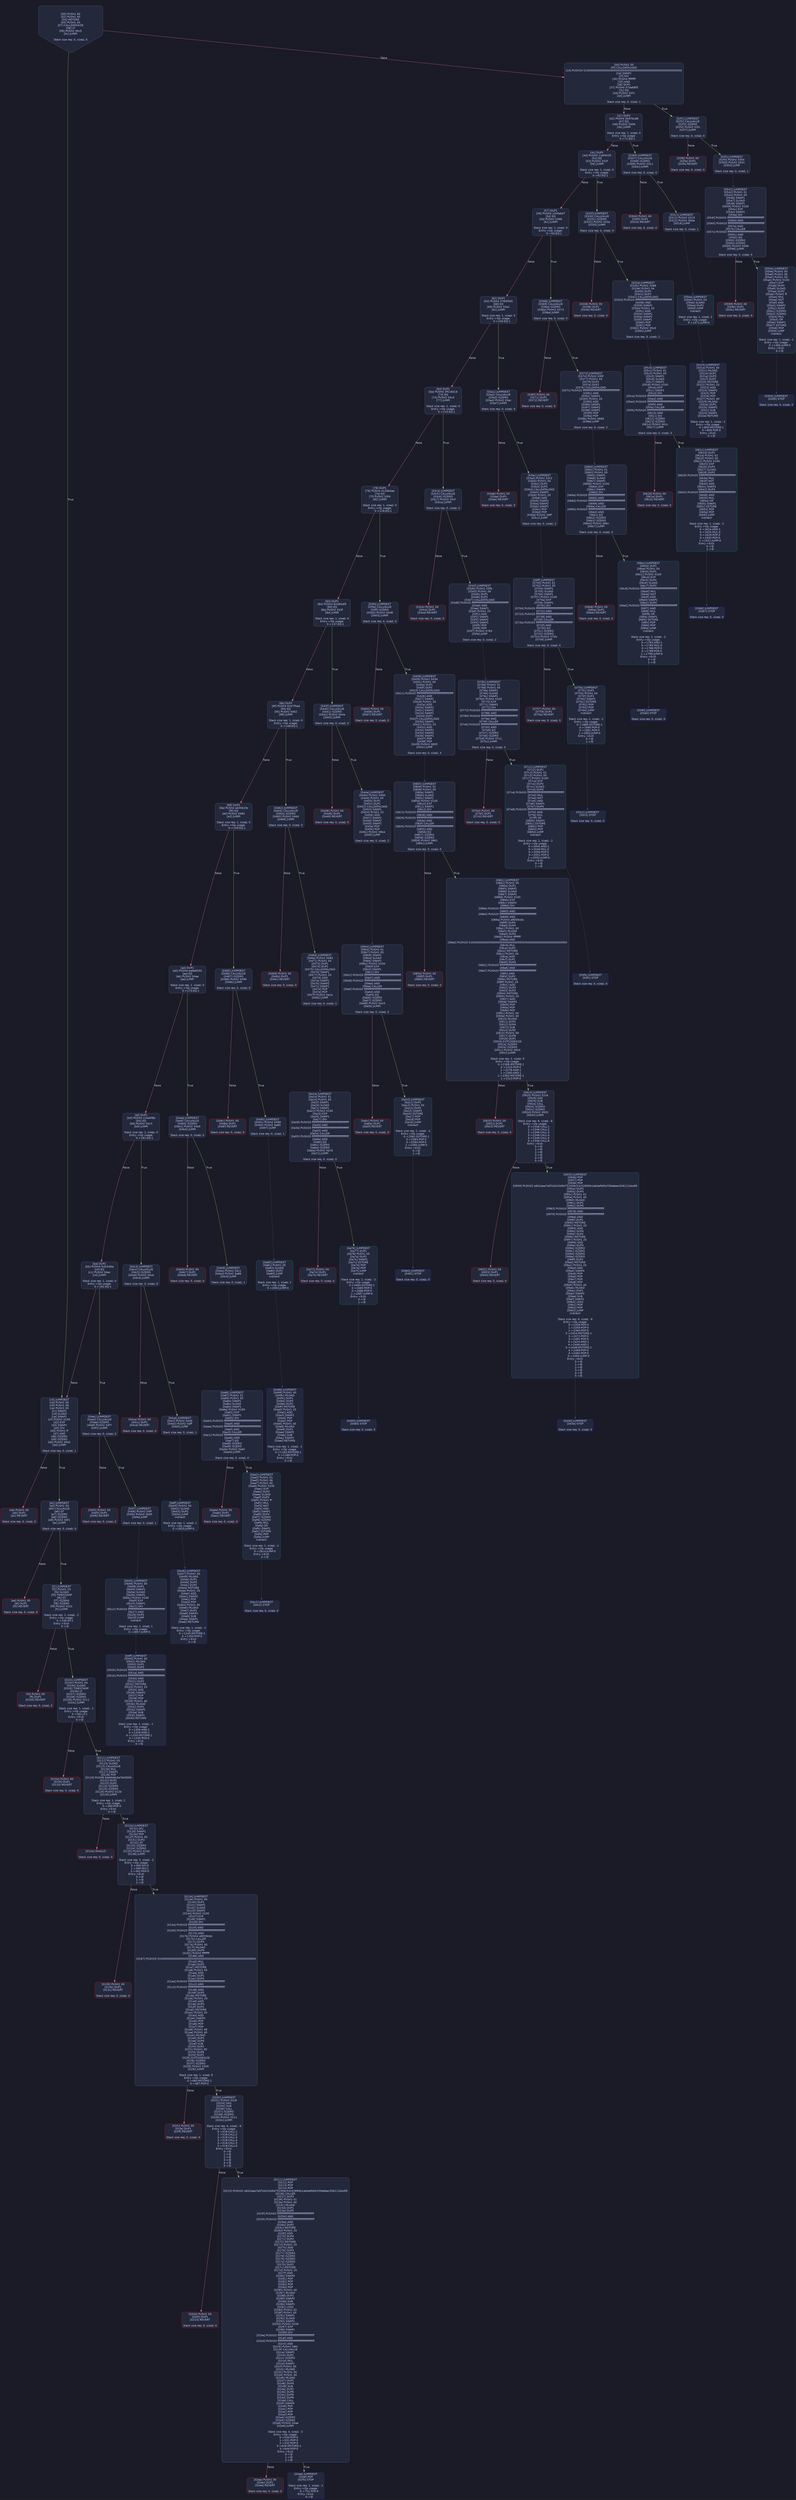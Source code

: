 digraph G {
    node [shape=box, style="filled, rounded", color="#565f89", fontcolor="#c0caf5", fontname="Helvetica", fillcolor="#24283b"];
    edge [color="#414868", fontcolor="#c0caf5", fontname="Helvetica"];
    bgcolor="#1a1b26";
    0 [ label = "[00] PUSH1 60
[02] PUSH1 40
[04] MSTORE
[05] PUSH1 04
[07] CALLDATASIZE
[08] LT
[09] PUSH2 00c5
[0c] JUMPI

Stack size req: 0, sizeΔ: 0
" shape = invhouse]
    1 [ label = "[0d] PUSH1 00
[0f] CALLDATALOAD
[10] PUSH29 0100000000000000000000000000000000000000000000000000000000
[2e] SWAP1
[2f] DIV
[30] PUSH4 ffffffff
[35] AND
[36] DUP1
[37] PUSH4 07da68f5
[3c] EQ
[3d] PUSH2 02f1
[40] JUMPI

Stack size req: 0, sizeΔ: 1
"]
    2 [ label = "[41] DUP1
[42] PUSH4 0b97bc86
[47] EQ
[48] PUSH2 0306
[4b] JUMPI

Stack size req: 1, sizeΔ: 0
Entry->Op usage:
	0->71:EQ:1
"]
    3 [ label = "[4c] DUP1
[4d] PUSH4 13af4035
[52] EQ
[53] PUSH2 032f
[56] JUMPI

Stack size req: 1, sizeΔ: 0
Entry->Op usage:
	0->82:EQ:1
"]
    4 [ label = "[57] DUP1
[58] PUSH4 144fa6d7
[5d] EQ
[5e] PUSH2 0368
[61] JUMPI

Stack size req: 1, sizeΔ: 0
Entry->Op usage:
	0->93:EQ:1
"]
    5 [ label = "[62] DUP1
[63] PUSH4 3784f000
[68] EQ
[69] PUSH2 03a1
[6c] JUMPI

Stack size req: 1, sizeΔ: 0
Entry->Op usage:
	0->104:EQ:1
"]
    6 [ label = "[6d] DUP1
[6e] PUSH4 3f516018
[73] EQ
[74] PUSH2 03c4
[77] JUMPI

Stack size req: 1, sizeΔ: 0
Entry->Op usage:
	0->115:EQ:1
"]
    7 [ label = "[78] DUP1
[79] PUSH4 412664ae
[7e] EQ
[7f] PUSH2 03fd
[82] JUMPI

Stack size req: 1, sizeΔ: 0
Entry->Op usage:
	0->126:EQ:1
"]
    8 [ label = "[83] DUP1
[84] PUSH4 82d95df5
[89] EQ
[8a] PUSH2 043f
[8d] JUMPI

Stack size req: 1, sizeΔ: 0
Entry->Op usage:
	0->137:EQ:1
"]
    9 [ label = "[8e] DUP1
[8f] PUSH4 91b7f5ed
[94] EQ
[95] PUSH2 0462
[98] JUMPI

Stack size req: 1, sizeΔ: 0
Entry->Op usage:
	0->148:EQ:1
"]
    10 [ label = "[99] DUP1
[9a] PUSH4 a035b1fe
[9f] EQ
[a0] PUSH2 0485
[a3] JUMPI

Stack size req: 1, sizeΔ: 0
Entry->Op usage:
	0->159:EQ:1
"]
    11 [ label = "[a4] DUP1
[a5] PUSH4 be9a6555
[aa] EQ
[ab] PUSH2 04ae
[ae] JUMPI

Stack size req: 1, sizeΔ: 0
Entry->Op usage:
	0->170:EQ:1
"]
    12 [ label = "[af] DUP1
[b0] PUSH4 c24a0f8b
[b5] EQ
[b6] PUSH2 04c3
[b9] JUMPI

Stack size req: 1, sizeΔ: 0
Entry->Op usage:
	0->181:EQ:1
"]
    13 [ label = "[ba] DUP1
[bb] PUSH4 fc0c546a
[c0] EQ
[c1] PUSH2 04ec
[c4] JUMPI

Stack size req: 1, sizeΔ: 0
Entry->Op usage:
	0->192:EQ:1
"]
    14 [ label = "[c5] JUMPDEST
[c6] PUSH1 00
[c8] PUSH1 06
[ca] PUSH1 00
[cc] SWAP1
[cd] SLOAD
[ce] SWAP1
[cf] PUSH2 0100
[d2] EXP
[d3] SWAP1
[d4] DIV
[d5] PUSH1 ff
[d7] AND
[d8] ISZERO
[d9] ISZERO
[da] PUSH2 00e2
[dd] JUMPI

Stack size req: 0, sizeΔ: 1
"]
    15 [ label = "[de] PUSH1 00
[e0] DUP1
[e1] REVERT

Stack size req: 0, sizeΔ: 0
" color = "red"]
    16 [ label = "[e2] JUMPDEST
[e3] PUSH1 00
[e5] CALLVALUE
[e6] GT
[e7] ISZERO
[e8] ISZERO
[e9] PUSH2 00f1
[ec] JUMPI

Stack size req: 0, sizeΔ: 0
"]
    17 [ label = "[ed] PUSH1 00
[ef] DUP1
[f0] REVERT

Stack size req: 0, sizeΔ: 0
" color = "red"]
    18 [ label = "[f1] JUMPDEST
[f2] PUSH1 03
[f4] SLOAD
[f5] TIMESTAMP
[f6] GT
[f7] ISZERO
[f8] ISZERO
[f9] PUSH2 0101
[fc] JUMPI

Stack size req: 1, sizeΔ: -1
Entry->Op usage:
	0->246:GT:1
Entry->Exit:
	0->😵
"]
    19 [ label = "[fd] PUSH1 00
[ff] DUP1
[0100] REVERT

Stack size req: 0, sizeΔ: 0
" color = "red"]
    20 [ label = "[0101] JUMPDEST
[0102] PUSH1 04
[0104] SLOAD
[0105] TIMESTAMP
[0106] LT
[0107] ISZERO
[0108] ISZERO
[0109] PUSH2 0111
[010c] JUMPI

Stack size req: 1, sizeΔ: -1
Entry->Op usage:
	0->262:LT:1
Entry->Exit:
	0->😵
"]
    21 [ label = "[010d] PUSH1 00
[010f] DUP1
[0110] REVERT

Stack size req: 0, sizeΔ: 0
" color = "red"]
    22 [ label = "[0111] JUMPDEST
[0112] PUSH1 05
[0114] SLOAD
[0115] CALLVALUE
[0116] MUL
[0117] SWAP1
[0118] POP
[0119] PUSH8 0de0b6b3a7640000
[0122] DUP2
[0123] DUP2
[0124] ISZERO
[0125] ISZERO
[0126] PUSH2 012b
[0129] JUMPI

Stack size req: 1, sizeΔ: 2
Entry->Op usage:
	0->280:POP:0
Entry->Exit:
	0->😵
"]
    23 [ label = "[012a] INVALID

Stack size req: 0, sizeΔ: 0
" color = "red"]
    24 [ label = "[012b] JUMPDEST
[012c] DIV
[012d] SWAP1
[012e] POP
[012f] PUSH1 00
[0131] DUP2
[0132] GT
[0133] ISZERO
[0134] ISZERO
[0135] PUSH2 013d
[0138] JUMPI

Stack size req: 3, sizeΔ: -2
Entry->Op usage:
	0->300:DIV:0
	1->300:DIV:1
	2->302:POP:0
Entry->Exit:
	0->😵
	1->😵
	2->😵
"]
    25 [ label = "[0139] PUSH1 00
[013b] DUP1
[013c] REVERT

Stack size req: 0, sizeΔ: 0
" color = "red"]
    26 [ label = "[013d] JUMPDEST
[013e] PUSH1 00
[0140] DUP1
[0141] SWAP1
[0142] SLOAD
[0143] SWAP1
[0144] PUSH2 0100
[0147] EXP
[0148] SWAP1
[0149] DIV
[014a] PUSH20 ffffffffffffffffffffffffffffffffffffffff
[015f] AND
[0160] PUSH20 ffffffffffffffffffffffffffffffffffffffff
[0175] AND
[0176] PUSH4 a9059cbb
[017b] CALLER
[017c] DUP4
[017d] PUSH1 40
[017f] MLOAD
[0180] DUP4
[0181] PUSH4 ffffffff
[0186] AND
[0187] PUSH29 0100000000000000000000000000000000000000000000000000000000
[01a5] MUL
[01a6] DUP2
[01a7] MSTORE
[01a8] PUSH1 04
[01aa] ADD
[01ab] DUP1
[01ac] DUP4
[01ad] PUSH20 ffffffffffffffffffffffffffffffffffffffff
[01c2] AND
[01c3] PUSH20 ffffffffffffffffffffffffffffffffffffffff
[01d8] AND
[01d9] DUP2
[01da] MSTORE
[01db] PUSH1 20
[01dd] ADD
[01de] DUP3
[01df] DUP2
[01e0] MSTORE
[01e1] PUSH1 20
[01e3] ADD
[01e4] SWAP3
[01e5] POP
[01e6] POP
[01e7] POP
[01e8] PUSH1 00
[01ea] PUSH1 40
[01ec] MLOAD
[01ed] DUP1
[01ee] DUP4
[01ef] SUB
[01f0] DUP2
[01f1] PUSH1 00
[01f3] DUP8
[01f4] DUP1
[01f5] EXTCODESIZE
[01f6] ISZERO
[01f7] ISZERO
[01f8] PUSH2 0200
[01fb] JUMPI

Stack size req: 1, sizeΔ: 9
Entry->Op usage:
	0->480:MSTORE:1
	0->487:POP:0
"]
    27 [ label = "[01fc] PUSH1 00
[01fe] DUP1
[01ff] REVERT

Stack size req: 0, sizeΔ: 0
" color = "red"]
    28 [ label = "[0200] JUMPDEST
[0201] PUSH2 02c6
[0204] GAS
[0205] SUB
[0206] CALL
[0207] ISZERO
[0208] ISZERO
[0209] PUSH2 0211
[020c] JUMPI

Stack size req: 6, sizeΔ: -6
Entry->Op usage:
	0->518:CALL:1
	1->518:CALL:2
	2->518:CALL:3
	3->518:CALL:4
	4->518:CALL:5
	5->518:CALL:6
Entry->Exit:
	0->😵
	1->😵
	2->😵
	3->😵
	4->😵
	5->😵
"]
    29 [ label = "[020d] PUSH1 00
[020f] DUP1
[0210] REVERT

Stack size req: 0, sizeΔ: 0
" color = "red"]
    30 [ label = "[0211] JUMPDEST
[0212] POP
[0213] POP
[0214] POP
[0215] PUSH32 e842aea7a5f1b01049d752008c53c52890b1a6daf660cf39e8eec506112bbdf6
[0236] CALLER
[0237] DUP3
[0238] PUSH1 01
[023a] PUSH1 40
[023c] MLOAD
[023d] DUP1
[023e] DUP5
[023f] PUSH20 ffffffffffffffffffffffffffffffffffffffff
[0254] AND
[0255] PUSH20 ffffffffffffffffffffffffffffffffffffffff
[026a] AND
[026b] DUP2
[026c] MSTORE
[026d] PUSH1 20
[026f] ADD
[0270] DUP4
[0271] DUP2
[0272] MSTORE
[0273] PUSH1 20
[0275] ADD
[0276] DUP3
[0277] ISZERO
[0278] ISZERO
[0279] ISZERO
[027a] ISZERO
[027b] DUP2
[027c] MSTORE
[027d] PUSH1 20
[027f] ADD
[0280] SWAP4
[0281] POP
[0282] POP
[0283] POP
[0284] POP
[0285] PUSH1 40
[0287] MLOAD
[0288] DUP1
[0289] SWAP2
[028a] SUB
[028b] SWAP1
[028c] LOG1
[028d] PUSH1 02
[028f] PUSH1 00
[0291] SWAP1
[0292] SLOAD
[0293] SWAP1
[0294] PUSH2 0100
[0297] EXP
[0298] SWAP1
[0299] DIV
[029a] PUSH20 ffffffffffffffffffffffffffffffffffffffff
[02af] AND
[02b0] PUSH20 ffffffffffffffffffffffffffffffffffffffff
[02c5] AND
[02c6] PUSH2 08fc
[02c9] CALLVALUE
[02ca] SWAP1
[02cb] DUP2
[02cc] ISZERO
[02cd] MUL
[02ce] SWAP1
[02cf] PUSH1 40
[02d1] MLOAD
[02d2] PUSH1 00
[02d4] PUSH1 40
[02d6] MLOAD
[02d7] DUP1
[02d8] DUP4
[02d9] SUB
[02da] DUP2
[02db] DUP6
[02dc] DUP9
[02dd] DUP9
[02de] CALL
[02df] SWAP4
[02e0] POP
[02e1] POP
[02e2] POP
[02e3] POP
[02e4] ISZERO
[02e5] ISZERO
[02e6] PUSH2 02ee
[02e9] JUMPI

Stack size req: 4, sizeΔ: -3
Entry->Op usage:
	0->530:POP:0
	1->531:POP:0
	2->532:POP:0
	3->626:MSTORE:1
	3->644:POP:0
Entry->Exit:
	0->😵
	1->😵
	2->😵
"]
    31 [ label = "[02ea] PUSH1 00
[02ec] DUP1
[02ed] REVERT

Stack size req: 0, sizeΔ: 0
" color = "red"]
    32 [ label = "[02ee] JUMPDEST
[02ef] POP
[02f0] STOP

Stack size req: 1, sizeΔ: -1
Entry->Op usage:
	0->751:POP:0
Entry->Exit:
	0->😵
" color = "darkblue"]
    33 [ label = "[02f1] JUMPDEST
[02f2] CALLVALUE
[02f3] ISZERO
[02f4] PUSH2 02fc
[02f7] JUMPI

Stack size req: 0, sizeΔ: 0
"]
    34 [ label = "[02f8] PUSH1 00
[02fa] DUP1
[02fb] REVERT

Stack size req: 0, sizeΔ: 0
" color = "red"]
    35 [ label = "[02fc] JUMPDEST
[02fd] PUSH2 0304
[0300] PUSH2 0541
[0303] JUMP

Stack size req: 0, sizeΔ: 1
"]
    36 [ label = "[0304] JUMPDEST
[0305] STOP

Stack size req: 0, sizeΔ: 0
" color = "darkblue"]
    37 [ label = "[0306] JUMPDEST
[0307] CALLVALUE
[0308] ISZERO
[0309] PUSH2 0311
[030c] JUMPI

Stack size req: 0, sizeΔ: 0
"]
    38 [ label = "[030d] PUSH1 00
[030f] DUP1
[0310] REVERT

Stack size req: 0, sizeΔ: 0
" color = "red"]
    39 [ label = "[0311] JUMPDEST
[0312] PUSH2 0319
[0315] PUSH2 05ba
[0318] JUMP

Stack size req: 0, sizeΔ: 1
"]
    40 [ label = "[0319] JUMPDEST
[031a] PUSH1 40
[031c] MLOAD
[031d] DUP1
[031e] DUP3
[031f] DUP2
[0320] MSTORE
[0321] PUSH1 20
[0323] ADD
[0324] SWAP2
[0325] POP
[0326] POP
[0327] PUSH1 40
[0329] MLOAD
[032a] DUP1
[032b] SWAP2
[032c] SUB
[032d] SWAP1
[032e] RETURN

Stack size req: 1, sizeΔ: -1
Entry->Op usage:
	0->800:MSTORE:1
	0->805:POP:0
Entry->Exit:
	0->😵
" color = "darkblue"]
    41 [ label = "[032f] JUMPDEST
[0330] CALLVALUE
[0331] ISZERO
[0332] PUSH2 033a
[0335] JUMPI

Stack size req: 0, sizeΔ: 0
"]
    42 [ label = "[0336] PUSH1 00
[0338] DUP1
[0339] REVERT

Stack size req: 0, sizeΔ: 0
" color = "red"]
    43 [ label = "[033a] JUMPDEST
[033b] PUSH2 0366
[033e] PUSH1 04
[0340] DUP1
[0341] DUP1
[0342] CALLDATALOAD
[0343] PUSH20 ffffffffffffffffffffffffffffffffffffffff
[0358] AND
[0359] SWAP1
[035a] PUSH1 20
[035c] ADD
[035d] SWAP1
[035e] SWAP2
[035f] SWAP1
[0360] POP
[0361] POP
[0362] PUSH2 05c0
[0365] JUMP

Stack size req: 0, sizeΔ: 2
"]
    44 [ label = "[0366] JUMPDEST
[0367] STOP

Stack size req: 0, sizeΔ: 0
" color = "darkblue"]
    45 [ label = "[0368] JUMPDEST
[0369] CALLVALUE
[036a] ISZERO
[036b] PUSH2 0373
[036e] JUMPI

Stack size req: 0, sizeΔ: 0
"]
    46 [ label = "[036f] PUSH1 00
[0371] DUP1
[0372] REVERT

Stack size req: 0, sizeΔ: 0
" color = "red"]
    47 [ label = "[0373] JUMPDEST
[0374] PUSH2 039f
[0377] PUSH1 04
[0379] DUP1
[037a] DUP1
[037b] CALLDATALOAD
[037c] PUSH20 ffffffffffffffffffffffffffffffffffffffff
[0391] AND
[0392] SWAP1
[0393] PUSH1 20
[0395] ADD
[0396] SWAP1
[0397] SWAP2
[0398] SWAP1
[0399] POP
[039a] POP
[039b] PUSH2 0660
[039e] JUMP

Stack size req: 0, sizeΔ: 2
"]
    48 [ label = "[039f] JUMPDEST
[03a0] STOP

Stack size req: 0, sizeΔ: 0
" color = "darkblue"]
    49 [ label = "[03a1] JUMPDEST
[03a2] CALLVALUE
[03a3] ISZERO
[03a4] PUSH2 03ac
[03a7] JUMPI

Stack size req: 0, sizeΔ: 0
"]
    50 [ label = "[03a8] PUSH1 00
[03aa] DUP1
[03ab] REVERT

Stack size req: 0, sizeΔ: 0
" color = "red"]
    51 [ label = "[03ac] JUMPDEST
[03ad] PUSH2 03c2
[03b0] PUSH1 04
[03b2] DUP1
[03b3] DUP1
[03b4] CALLDATALOAD
[03b5] SWAP1
[03b6] PUSH1 20
[03b8] ADD
[03b9] SWAP1
[03ba] SWAP2
[03bb] SWAP1
[03bc] POP
[03bd] POP
[03be] PUSH2 06ff
[03c1] JUMP

Stack size req: 0, sizeΔ: 2
"]
    52 [ label = "[03c2] JUMPDEST
[03c3] STOP

Stack size req: 0, sizeΔ: 0
" color = "darkblue"]
    53 [ label = "[03c4] JUMPDEST
[03c5] CALLVALUE
[03c6] ISZERO
[03c7] PUSH2 03cf
[03ca] JUMPI

Stack size req: 0, sizeΔ: 0
"]
    54 [ label = "[03cb] PUSH1 00
[03cd] DUP1
[03ce] REVERT

Stack size req: 0, sizeΔ: 0
" color = "red"]
    55 [ label = "[03cf] JUMPDEST
[03d0] PUSH2 03fb
[03d3] PUSH1 04
[03d5] DUP1
[03d6] DUP1
[03d7] CALLDATALOAD
[03d8] PUSH20 ffffffffffffffffffffffffffffffffffffffff
[03ed] AND
[03ee] SWAP1
[03ef] PUSH1 20
[03f1] ADD
[03f2] SWAP1
[03f3] SWAP2
[03f4] SWAP1
[03f5] POP
[03f6] POP
[03f7] PUSH2 0765
[03fa] JUMP

Stack size req: 0, sizeΔ: 2
"]
    56 [ label = "[03fb] JUMPDEST
[03fc] STOP

Stack size req: 0, sizeΔ: 0
" color = "darkblue"]
    57 [ label = "[03fd] JUMPDEST
[03fe] CALLVALUE
[03ff] ISZERO
[0400] PUSH2 0408
[0403] JUMPI

Stack size req: 0, sizeΔ: 0
"]
    58 [ label = "[0404] PUSH1 00
[0406] DUP1
[0407] REVERT

Stack size req: 0, sizeΔ: 0
" color = "red"]
    59 [ label = "[0408] JUMPDEST
[0409] PUSH2 043d
[040c] PUSH1 04
[040e] DUP1
[040f] DUP1
[0410] CALLDATALOAD
[0411] PUSH20 ffffffffffffffffffffffffffffffffffffffff
[0426] AND
[0427] SWAP1
[0428] PUSH1 20
[042a] ADD
[042b] SWAP1
[042c] SWAP2
[042d] SWAP1
[042e] DUP1
[042f] CALLDATALOAD
[0430] SWAP1
[0431] PUSH1 20
[0433] ADD
[0434] SWAP1
[0435] SWAP2
[0436] SWAP1
[0437] POP
[0438] POP
[0439] PUSH2 0805
[043c] JUMP

Stack size req: 0, sizeΔ: 3
"]
    60 [ label = "[043d] JUMPDEST
[043e] STOP

Stack size req: 0, sizeΔ: 0
" color = "darkblue"]
    61 [ label = "[043f] JUMPDEST
[0440] CALLVALUE
[0441] ISZERO
[0442] PUSH2 044a
[0445] JUMPI

Stack size req: 0, sizeΔ: 0
"]
    62 [ label = "[0446] PUSH1 00
[0448] DUP1
[0449] REVERT

Stack size req: 0, sizeΔ: 0
" color = "red"]
    63 [ label = "[044a] JUMPDEST
[044b] PUSH2 0460
[044e] PUSH1 04
[0450] DUP1
[0451] DUP1
[0452] CALLDATALOAD
[0453] SWAP1
[0454] PUSH1 20
[0456] ADD
[0457] SWAP1
[0458] SWAP2
[0459] SWAP1
[045a] POP
[045b] POP
[045c] PUSH2 09b4
[045f] JUMP

Stack size req: 0, sizeΔ: 2
"]
    64 [ label = "[0460] JUMPDEST
[0461] STOP

Stack size req: 0, sizeΔ: 0
" color = "darkblue"]
    65 [ label = "[0462] JUMPDEST
[0463] CALLVALUE
[0464] ISZERO
[0465] PUSH2 046d
[0468] JUMPI

Stack size req: 0, sizeΔ: 0
"]
    66 [ label = "[0469] PUSH1 00
[046b] DUP1
[046c] REVERT

Stack size req: 0, sizeΔ: 0
" color = "red"]
    67 [ label = "[046d] JUMPDEST
[046e] PUSH2 0483
[0471] PUSH1 04
[0473] DUP1
[0474] DUP1
[0475] CALLDATALOAD
[0476] SWAP1
[0477] PUSH1 20
[0479] ADD
[047a] SWAP1
[047b] SWAP2
[047c] SWAP1
[047d] POP
[047e] POP
[047f] PUSH2 0a1a
[0482] JUMP

Stack size req: 0, sizeΔ: 2
"]
    68 [ label = "[0483] JUMPDEST
[0484] STOP

Stack size req: 0, sizeΔ: 0
" color = "darkblue"]
    69 [ label = "[0485] JUMPDEST
[0486] CALLVALUE
[0487] ISZERO
[0488] PUSH2 0490
[048b] JUMPI

Stack size req: 0, sizeΔ: 0
"]
    70 [ label = "[048c] PUSH1 00
[048e] DUP1
[048f] REVERT

Stack size req: 0, sizeΔ: 0
" color = "red"]
    71 [ label = "[0490] JUMPDEST
[0491] PUSH2 0498
[0494] PUSH2 0a80
[0497] JUMP

Stack size req: 0, sizeΔ: 1
"]
    72 [ label = "[0498] JUMPDEST
[0499] PUSH1 40
[049b] MLOAD
[049c] DUP1
[049d] DUP3
[049e] DUP2
[049f] MSTORE
[04a0] PUSH1 20
[04a2] ADD
[04a3] SWAP2
[04a4] POP
[04a5] POP
[04a6] PUSH1 40
[04a8] MLOAD
[04a9] DUP1
[04aa] SWAP2
[04ab] SUB
[04ac] SWAP1
[04ad] RETURN

Stack size req: 1, sizeΔ: -1
Entry->Op usage:
	0->1183:MSTORE:1
	0->1188:POP:0
Entry->Exit:
	0->😵
" color = "darkblue"]
    73 [ label = "[04ae] JUMPDEST
[04af] CALLVALUE
[04b0] ISZERO
[04b1] PUSH2 04b9
[04b4] JUMPI

Stack size req: 0, sizeΔ: 0
"]
    74 [ label = "[04b5] PUSH1 00
[04b7] DUP1
[04b8] REVERT

Stack size req: 0, sizeΔ: 0
" color = "red"]
    75 [ label = "[04b9] JUMPDEST
[04ba] PUSH2 04c1
[04bd] PUSH2 0a86
[04c0] JUMP

Stack size req: 0, sizeΔ: 1
"]
    76 [ label = "[04c1] JUMPDEST
[04c2] STOP

Stack size req: 0, sizeΔ: 0
" color = "darkblue"]
    77 [ label = "[04c3] JUMPDEST
[04c4] CALLVALUE
[04c5] ISZERO
[04c6] PUSH2 04ce
[04c9] JUMPI

Stack size req: 0, sizeΔ: 0
"]
    78 [ label = "[04ca] PUSH1 00
[04cc] DUP1
[04cd] REVERT

Stack size req: 0, sizeΔ: 0
" color = "red"]
    79 [ label = "[04ce] JUMPDEST
[04cf] PUSH2 04d6
[04d2] PUSH2 0aff
[04d5] JUMP

Stack size req: 0, sizeΔ: 1
"]
    80 [ label = "[04d6] JUMPDEST
[04d7] PUSH1 40
[04d9] MLOAD
[04da] DUP1
[04db] DUP3
[04dc] DUP2
[04dd] MSTORE
[04de] PUSH1 20
[04e0] ADD
[04e1] SWAP2
[04e2] POP
[04e3] POP
[04e4] PUSH1 40
[04e6] MLOAD
[04e7] DUP1
[04e8] SWAP2
[04e9] SUB
[04ea] SWAP1
[04eb] RETURN

Stack size req: 1, sizeΔ: -1
Entry->Op usage:
	0->1245:MSTORE:1
	0->1250:POP:0
Entry->Exit:
	0->😵
" color = "darkblue"]
    81 [ label = "[04ec] JUMPDEST
[04ed] CALLVALUE
[04ee] ISZERO
[04ef] PUSH2 04f7
[04f2] JUMPI

Stack size req: 0, sizeΔ: 0
"]
    82 [ label = "[04f3] PUSH1 00
[04f5] DUP1
[04f6] REVERT

Stack size req: 0, sizeΔ: 0
" color = "red"]
    83 [ label = "[04f7] JUMPDEST
[04f8] PUSH2 04ff
[04fb] PUSH2 0b05
[04fe] JUMP

Stack size req: 0, sizeΔ: 1
"]
    84 [ label = "[04ff] JUMPDEST
[0500] PUSH1 40
[0502] MLOAD
[0503] DUP1
[0504] DUP3
[0505] PUSH20 ffffffffffffffffffffffffffffffffffffffff
[051a] AND
[051b] PUSH20 ffffffffffffffffffffffffffffffffffffffff
[0530] AND
[0531] DUP2
[0532] MSTORE
[0533] PUSH1 20
[0535] ADD
[0536] SWAP2
[0537] POP
[0538] POP
[0539] PUSH1 40
[053b] MLOAD
[053c] DUP1
[053d] SWAP2
[053e] SUB
[053f] SWAP1
[0540] RETURN

Stack size req: 1, sizeΔ: -1
Entry->Op usage:
	0->1306:AND:1
	0->1328:AND:1
	0->1330:MSTORE:1
	0->1335:POP:0
Entry->Exit:
	0->😵
" color = "darkblue"]
    85 [ label = "[0541] JUMPDEST
[0542] PUSH1 01
[0544] PUSH1 00
[0546] SWAP1
[0547] SLOAD
[0548] SWAP1
[0549] PUSH2 0100
[054c] EXP
[054d] SWAP1
[054e] DIV
[054f] PUSH20 ffffffffffffffffffffffffffffffffffffffff
[0564] AND
[0565] PUSH20 ffffffffffffffffffffffffffffffffffffffff
[057a] AND
[057b] CALLER
[057c] PUSH20 ffffffffffffffffffffffffffffffffffffffff
[0591] AND
[0592] EQ
[0593] ISZERO
[0594] ISZERO
[0595] PUSH2 059d
[0598] JUMPI

Stack size req: 0, sizeΔ: 0
"]
    86 [ label = "[0599] PUSH1 00
[059b] DUP1
[059c] REVERT

Stack size req: 0, sizeΔ: 0
" color = "red"]
    87 [ label = "[059d] JUMPDEST
[059e] PUSH1 00
[05a0] PUSH1 06
[05a2] PUSH1 00
[05a4] PUSH2 0100
[05a7] EXP
[05a8] DUP2
[05a9] SLOAD
[05aa] DUP2
[05ab] PUSH1 ff
[05ad] MUL
[05ae] NOT
[05af] AND
[05b0] SWAP1
[05b1] DUP4
[05b2] ISZERO
[05b3] ISZERO
[05b4] MUL
[05b5] OR
[05b6] SWAP1
[05b7] SSTORE
[05b8] POP
[05b9] JUMP
Indirect!

Stack size req: 1, sizeΔ: -1
Entry->Op usage:
	0->1465:JUMP:0
Entry->Exit:
	0->😵
" color = "teal"]
    88 [ label = "[05ba] JUMPDEST
[05bb] PUSH1 03
[05bd] SLOAD
[05be] DUP2
[05bf] JUMP
Indirect!

Stack size req: 1, sizeΔ: 1
Entry->Op usage:
	0->1471:JUMP:0
" color = "teal"]
    89 [ label = "[05c0] JUMPDEST
[05c1] PUSH1 01
[05c3] PUSH1 00
[05c5] SWAP1
[05c6] SLOAD
[05c7] SWAP1
[05c8] PUSH2 0100
[05cb] EXP
[05cc] SWAP1
[05cd] DIV
[05ce] PUSH20 ffffffffffffffffffffffffffffffffffffffff
[05e3] AND
[05e4] PUSH20 ffffffffffffffffffffffffffffffffffffffff
[05f9] AND
[05fa] CALLER
[05fb] PUSH20 ffffffffffffffffffffffffffffffffffffffff
[0610] AND
[0611] EQ
[0612] ISZERO
[0613] ISZERO
[0614] PUSH2 061c
[0617] JUMPI

Stack size req: 0, sizeΔ: 0
"]
    90 [ label = "[0618] PUSH1 00
[061a] DUP1
[061b] REVERT

Stack size req: 0, sizeΔ: 0
" color = "red"]
    91 [ label = "[061c] JUMPDEST
[061d] DUP1
[061e] PUSH1 02
[0620] PUSH1 00
[0622] PUSH2 0100
[0625] EXP
[0626] DUP2
[0627] SLOAD
[0628] DUP2
[0629] PUSH20 ffffffffffffffffffffffffffffffffffffffff
[063e] MUL
[063f] NOT
[0640] AND
[0641] SWAP1
[0642] DUP4
[0643] PUSH20 ffffffffffffffffffffffffffffffffffffffff
[0658] AND
[0659] MUL
[065a] OR
[065b] SWAP1
[065c] SSTORE
[065d] POP
[065e] POP
[065f] JUMP
Indirect!

Stack size req: 2, sizeΔ: -2
Entry->Op usage:
	0->1624:AND:1
	0->1625:MUL:0
	0->1629:POP:0
	0->1630:POP:0
	1->1631:JUMP:0
Entry->Exit:
	0->😵
	1->😵
" color = "teal"]
    92 [ label = "[0660] JUMPDEST
[0661] PUSH1 01
[0663] PUSH1 00
[0665] SWAP1
[0666] SLOAD
[0667] SWAP1
[0668] PUSH2 0100
[066b] EXP
[066c] SWAP1
[066d] DIV
[066e] PUSH20 ffffffffffffffffffffffffffffffffffffffff
[0683] AND
[0684] PUSH20 ffffffffffffffffffffffffffffffffffffffff
[0699] AND
[069a] CALLER
[069b] PUSH20 ffffffffffffffffffffffffffffffffffffffff
[06b0] AND
[06b1] EQ
[06b2] ISZERO
[06b3] ISZERO
[06b4] PUSH2 06bc
[06b7] JUMPI

Stack size req: 0, sizeΔ: 0
"]
    93 [ label = "[06b8] PUSH1 00
[06ba] DUP1
[06bb] REVERT

Stack size req: 0, sizeΔ: 0
" color = "red"]
    94 [ label = "[06bc] JUMPDEST
[06bd] DUP1
[06be] PUSH1 00
[06c0] DUP1
[06c1] PUSH2 0100
[06c4] EXP
[06c5] DUP2
[06c6] SLOAD
[06c7] DUP2
[06c8] PUSH20 ffffffffffffffffffffffffffffffffffffffff
[06dd] MUL
[06de] NOT
[06df] AND
[06e0] SWAP1
[06e1] DUP4
[06e2] PUSH20 ffffffffffffffffffffffffffffffffffffffff
[06f7] AND
[06f8] MUL
[06f9] OR
[06fa] SWAP1
[06fb] SSTORE
[06fc] POP
[06fd] POP
[06fe] JUMP
Indirect!

Stack size req: 2, sizeΔ: -2
Entry->Op usage:
	0->1783:AND:1
	0->1784:MUL:0
	0->1788:POP:0
	0->1789:POP:0
	1->1790:JUMP:0
Entry->Exit:
	0->😵
	1->😵
" color = "teal"]
    95 [ label = "[06ff] JUMPDEST
[0700] PUSH1 01
[0702] PUSH1 00
[0704] SWAP1
[0705] SLOAD
[0706] SWAP1
[0707] PUSH2 0100
[070a] EXP
[070b] SWAP1
[070c] DIV
[070d] PUSH20 ffffffffffffffffffffffffffffffffffffffff
[0722] AND
[0723] PUSH20 ffffffffffffffffffffffffffffffffffffffff
[0738] AND
[0739] CALLER
[073a] PUSH20 ffffffffffffffffffffffffffffffffffffffff
[074f] AND
[0750] EQ
[0751] ISZERO
[0752] ISZERO
[0753] PUSH2 075b
[0756] JUMPI

Stack size req: 0, sizeΔ: 0
"]
    96 [ label = "[0757] PUSH1 00
[0759] DUP1
[075a] REVERT

Stack size req: 0, sizeΔ: 0
" color = "red"]
    97 [ label = "[075b] JUMPDEST
[075c] DUP1
[075d] PUSH1 04
[075f] DUP2
[0760] SWAP1
[0761] SSTORE
[0762] POP
[0763] POP
[0764] JUMP
Indirect!

Stack size req: 2, sizeΔ: -2
Entry->Op usage:
	0->1889:SSTORE:1
	0->1890:POP:0
	0->1891:POP:0
	1->1892:JUMP:0
Entry->Exit:
	0->😵
	1->😵
" color = "teal"]
    98 [ label = "[0765] JUMPDEST
[0766] PUSH1 01
[0768] PUSH1 00
[076a] SWAP1
[076b] SLOAD
[076c] SWAP1
[076d] PUSH2 0100
[0770] EXP
[0771] SWAP1
[0772] DIV
[0773] PUSH20 ffffffffffffffffffffffffffffffffffffffff
[0788] AND
[0789] PUSH20 ffffffffffffffffffffffffffffffffffffffff
[079e] AND
[079f] CALLER
[07a0] PUSH20 ffffffffffffffffffffffffffffffffffffffff
[07b5] AND
[07b6] EQ
[07b7] ISZERO
[07b8] ISZERO
[07b9] PUSH2 07c1
[07bc] JUMPI

Stack size req: 0, sizeΔ: 0
"]
    99 [ label = "[07bd] PUSH1 00
[07bf] DUP1
[07c0] REVERT

Stack size req: 0, sizeΔ: 0
" color = "red"]
    100 [ label = "[07c1] JUMPDEST
[07c2] DUP1
[07c3] PUSH1 01
[07c5] PUSH1 00
[07c7] PUSH2 0100
[07ca] EXP
[07cb] DUP2
[07cc] SLOAD
[07cd] DUP2
[07ce] PUSH20 ffffffffffffffffffffffffffffffffffffffff
[07e3] MUL
[07e4] NOT
[07e5] AND
[07e6] SWAP1
[07e7] DUP4
[07e8] PUSH20 ffffffffffffffffffffffffffffffffffffffff
[07fd] AND
[07fe] MUL
[07ff] OR
[0800] SWAP1
[0801] SSTORE
[0802] POP
[0803] POP
[0804] JUMP
Indirect!

Stack size req: 2, sizeΔ: -2
Entry->Op usage:
	0->2045:AND:1
	0->2046:MUL:0
	0->2050:POP:0
	0->2051:POP:0
	1->2052:JUMP:0
Entry->Exit:
	0->😵
	1->😵
" color = "teal"]
    101 [ label = "[0805] JUMPDEST
[0806] PUSH1 01
[0808] PUSH1 00
[080a] SWAP1
[080b] SLOAD
[080c] SWAP1
[080d] PUSH2 0100
[0810] EXP
[0811] SWAP1
[0812] DIV
[0813] PUSH20 ffffffffffffffffffffffffffffffffffffffff
[0828] AND
[0829] PUSH20 ffffffffffffffffffffffffffffffffffffffff
[083e] AND
[083f] CALLER
[0840] PUSH20 ffffffffffffffffffffffffffffffffffffffff
[0855] AND
[0856] EQ
[0857] ISZERO
[0858] ISZERO
[0859] PUSH2 0861
[085c] JUMPI

Stack size req: 0, sizeΔ: 0
"]
    102 [ label = "[085d] PUSH1 00
[085f] DUP1
[0860] REVERT

Stack size req: 0, sizeΔ: 0
" color = "red"]
    103 [ label = "[0861] JUMPDEST
[0862] PUSH1 00
[0864] DUP1
[0865] SWAP1
[0866] SLOAD
[0867] SWAP1
[0868] PUSH2 0100
[086b] EXP
[086c] SWAP1
[086d] DIV
[086e] PUSH20 ffffffffffffffffffffffffffffffffffffffff
[0883] AND
[0884] PUSH20 ffffffffffffffffffffffffffffffffffffffff
[0899] AND
[089a] PUSH4 a9059cbb
[089f] DUP4
[08a0] DUP4
[08a1] PUSH1 40
[08a3] MLOAD
[08a4] DUP4
[08a5] PUSH4 ffffffff
[08aa] AND
[08ab] PUSH29 0100000000000000000000000000000000000000000000000000000000
[08c9] MUL
[08ca] DUP2
[08cb] MSTORE
[08cc] PUSH1 04
[08ce] ADD
[08cf] DUP1
[08d0] DUP4
[08d1] PUSH20 ffffffffffffffffffffffffffffffffffffffff
[08e6] AND
[08e7] PUSH20 ffffffffffffffffffffffffffffffffffffffff
[08fc] AND
[08fd] DUP2
[08fe] MSTORE
[08ff] PUSH1 20
[0901] ADD
[0902] DUP3
[0903] DUP2
[0904] MSTORE
[0905] PUSH1 20
[0907] ADD
[0908] SWAP3
[0909] POP
[090a] POP
[090b] POP
[090c] PUSH1 00
[090e] PUSH1 40
[0910] MLOAD
[0911] DUP1
[0912] DUP4
[0913] SUB
[0914] DUP2
[0915] PUSH1 00
[0917] DUP8
[0918] DUP1
[0919] EXTCODESIZE
[091a] ISZERO
[091b] ISZERO
[091c] PUSH2 0924
[091f] JUMPI

Stack size req: 2, sizeΔ: 9
Entry->Op usage:
	0->2308:MSTORE:1
	0->2315:POP:0
	1->2278:AND:1
	1->2300:AND:1
	1->2302:MSTORE:1
	1->2313:POP:0
"]
    104 [ label = "[0920] PUSH1 00
[0922] DUP1
[0923] REVERT

Stack size req: 0, sizeΔ: 0
" color = "red"]
    105 [ label = "[0924] JUMPDEST
[0925] PUSH2 02c6
[0928] GAS
[0929] SUB
[092a] CALL
[092b] ISZERO
[092c] ISZERO
[092d] PUSH2 0935
[0930] JUMPI

Stack size req: 6, sizeΔ: -6
Entry->Op usage:
	0->2346:CALL:1
	1->2346:CALL:2
	2->2346:CALL:3
	3->2346:CALL:4
	4->2346:CALL:5
	5->2346:CALL:6
Entry->Exit:
	0->😵
	1->😵
	2->😵
	3->😵
	4->😵
	5->😵
"]
    106 [ label = "[0931] PUSH1 00
[0933] DUP1
[0934] REVERT

Stack size req: 0, sizeΔ: 0
" color = "red"]
    107 [ label = "[0935] JUMPDEST
[0936] POP
[0937] POP
[0938] POP
[0939] PUSH32 e842aea7a5f1b01049d752008c53c52890b1a6daf660cf39e8eec506112bbdf6
[095a] DUP3
[095b] DUP3
[095c] PUSH1 01
[095e] PUSH1 40
[0960] MLOAD
[0961] DUP1
[0962] DUP5
[0963] PUSH20 ffffffffffffffffffffffffffffffffffffffff
[0978] AND
[0979] PUSH20 ffffffffffffffffffffffffffffffffffffffff
[098e] AND
[098f] DUP2
[0990] MSTORE
[0991] PUSH1 20
[0993] ADD
[0994] DUP4
[0995] DUP2
[0996] MSTORE
[0997] PUSH1 20
[0999] ADD
[099a] DUP3
[099b] ISZERO
[099c] ISZERO
[099d] ISZERO
[099e] ISZERO
[099f] DUP2
[09a0] MSTORE
[09a1] PUSH1 20
[09a3] ADD
[09a4] SWAP4
[09a5] POP
[09a6] POP
[09a7] POP
[09a8] POP
[09a9] PUSH1 40
[09ab] MLOAD
[09ac] DUP1
[09ad] SWAP2
[09ae] SUB
[09af] SWAP1
[09b0] LOG1
[09b1] POP
[09b2] POP
[09b3] JUMP
Indirect!

Stack size req: 6, sizeΔ: -6
Entry->Op usage:
	0->2358:POP:0
	1->2359:POP:0
	2->2360:POP:0
	3->2454:MSTORE:1
	3->2472:POP:0
	3->2481:POP:0
	4->2424:AND:1
	4->2446:AND:1
	4->2448:MSTORE:1
	4->2469:POP:0
	4->2482:POP:0
	5->2483:JUMP:0
Entry->Exit:
	0->😵
	1->😵
	2->😵
	3->😵
	4->😵
	5->😵
" color = "teal"]
    108 [ label = "[09b4] JUMPDEST
[09b5] PUSH1 01
[09b7] PUSH1 00
[09b9] SWAP1
[09ba] SLOAD
[09bb] SWAP1
[09bc] PUSH2 0100
[09bf] EXP
[09c0] SWAP1
[09c1] DIV
[09c2] PUSH20 ffffffffffffffffffffffffffffffffffffffff
[09d7] AND
[09d8] PUSH20 ffffffffffffffffffffffffffffffffffffffff
[09ed] AND
[09ee] CALLER
[09ef] PUSH20 ffffffffffffffffffffffffffffffffffffffff
[0a04] AND
[0a05] EQ
[0a06] ISZERO
[0a07] ISZERO
[0a08] PUSH2 0a10
[0a0b] JUMPI

Stack size req: 0, sizeΔ: 0
"]
    109 [ label = "[0a0c] PUSH1 00
[0a0e] DUP1
[0a0f] REVERT

Stack size req: 0, sizeΔ: 0
" color = "red"]
    110 [ label = "[0a10] JUMPDEST
[0a11] DUP1
[0a12] PUSH1 03
[0a14] DUP2
[0a15] SWAP1
[0a16] SSTORE
[0a17] POP
[0a18] POP
[0a19] JUMP
Indirect!

Stack size req: 2, sizeΔ: -2
Entry->Op usage:
	0->2582:SSTORE:1
	0->2583:POP:0
	0->2584:POP:0
	1->2585:JUMP:0
Entry->Exit:
	0->😵
	1->😵
" color = "teal"]
    111 [ label = "[0a1a] JUMPDEST
[0a1b] PUSH1 01
[0a1d] PUSH1 00
[0a1f] SWAP1
[0a20] SLOAD
[0a21] SWAP1
[0a22] PUSH2 0100
[0a25] EXP
[0a26] SWAP1
[0a27] DIV
[0a28] PUSH20 ffffffffffffffffffffffffffffffffffffffff
[0a3d] AND
[0a3e] PUSH20 ffffffffffffffffffffffffffffffffffffffff
[0a53] AND
[0a54] CALLER
[0a55] PUSH20 ffffffffffffffffffffffffffffffffffffffff
[0a6a] AND
[0a6b] EQ
[0a6c] ISZERO
[0a6d] ISZERO
[0a6e] PUSH2 0a76
[0a71] JUMPI

Stack size req: 0, sizeΔ: 0
"]
    112 [ label = "[0a72] PUSH1 00
[0a74] DUP1
[0a75] REVERT

Stack size req: 0, sizeΔ: 0
" color = "red"]
    113 [ label = "[0a76] JUMPDEST
[0a77] DUP1
[0a78] PUSH1 05
[0a7a] DUP2
[0a7b] SWAP1
[0a7c] SSTORE
[0a7d] POP
[0a7e] POP
[0a7f] JUMP
Indirect!

Stack size req: 2, sizeΔ: -2
Entry->Op usage:
	0->2684:SSTORE:1
	0->2685:POP:0
	0->2686:POP:0
	1->2687:JUMP:0
Entry->Exit:
	0->😵
	1->😵
" color = "teal"]
    114 [ label = "[0a80] JUMPDEST
[0a81] PUSH1 05
[0a83] SLOAD
[0a84] DUP2
[0a85] JUMP
Indirect!

Stack size req: 1, sizeΔ: 1
Entry->Op usage:
	0->2693:JUMP:0
" color = "teal"]
    115 [ label = "[0a86] JUMPDEST
[0a87] PUSH1 01
[0a89] PUSH1 00
[0a8b] SWAP1
[0a8c] SLOAD
[0a8d] SWAP1
[0a8e] PUSH2 0100
[0a91] EXP
[0a92] SWAP1
[0a93] DIV
[0a94] PUSH20 ffffffffffffffffffffffffffffffffffffffff
[0aa9] AND
[0aaa] PUSH20 ffffffffffffffffffffffffffffffffffffffff
[0abf] AND
[0ac0] CALLER
[0ac1] PUSH20 ffffffffffffffffffffffffffffffffffffffff
[0ad6] AND
[0ad7] EQ
[0ad8] ISZERO
[0ad9] ISZERO
[0ada] PUSH2 0ae2
[0add] JUMPI

Stack size req: 0, sizeΔ: 0
"]
    116 [ label = "[0ade] PUSH1 00
[0ae0] DUP1
[0ae1] REVERT

Stack size req: 0, sizeΔ: 0
" color = "red"]
    117 [ label = "[0ae2] JUMPDEST
[0ae3] PUSH1 01
[0ae5] PUSH1 06
[0ae7] PUSH1 00
[0ae9] PUSH2 0100
[0aec] EXP
[0aed] DUP2
[0aee] SLOAD
[0aef] DUP2
[0af0] PUSH1 ff
[0af2] MUL
[0af3] NOT
[0af4] AND
[0af5] SWAP1
[0af6] DUP4
[0af7] ISZERO
[0af8] ISZERO
[0af9] MUL
[0afa] OR
[0afb] SWAP1
[0afc] SSTORE
[0afd] POP
[0afe] JUMP
Indirect!

Stack size req: 1, sizeΔ: -1
Entry->Op usage:
	0->2814:JUMP:0
Entry->Exit:
	0->😵
" color = "teal"]
    118 [ label = "[0aff] JUMPDEST
[0b00] PUSH1 04
[0b02] SLOAD
[0b03] DUP2
[0b04] JUMP
Indirect!

Stack size req: 1, sizeΔ: 1
Entry->Op usage:
	0->2820:JUMP:0
" color = "teal"]
    119 [ label = "[0b05] JUMPDEST
[0b06] PUSH1 00
[0b08] DUP1
[0b09] SWAP1
[0b0a] SLOAD
[0b0b] SWAP1
[0b0c] PUSH2 0100
[0b0f] EXP
[0b10] SWAP1
[0b11] DIV
[0b12] PUSH20 ffffffffffffffffffffffffffffffffffffffff
[0b27] AND
[0b28] DUP2
[0b29] JUMP
Indirect!

Stack size req: 1, sizeΔ: 1
Entry->Op usage:
	0->2857:JUMP:0
" color = "teal"]
    0 -> 1 [ label = "False" color = "#f7768e"]
    0 -> 14 [ label = "True" color = "#9ece6a"]
    1 -> 2 [ label = "False" color = "#f7768e"]
    1 -> 33 [ label = "True" color = "#9ece6a"]
    2 -> 3 [ label = "False" color = "#f7768e"]
    2 -> 37 [ label = "True" color = "#9ece6a"]
    3 -> 4 [ label = "False" color = "#f7768e"]
    3 -> 41 [ label = "True" color = "#9ece6a"]
    4 -> 5 [ label = "False" color = "#f7768e"]
    4 -> 45 [ label = "True" color = "#9ece6a"]
    5 -> 6 [ label = "False" color = "#f7768e"]
    5 -> 49 [ label = "True" color = "#9ece6a"]
    6 -> 7 [ label = "False" color = "#f7768e"]
    6 -> 53 [ label = "True" color = "#9ece6a"]
    7 -> 8 [ label = "False" color = "#f7768e"]
    7 -> 57 [ label = "True" color = "#9ece6a"]
    8 -> 9 [ label = "False" color = "#f7768e"]
    8 -> 61 [ label = "True" color = "#9ece6a"]
    9 -> 10 [ label = "False" color = "#f7768e"]
    9 -> 65 [ label = "True" color = "#9ece6a"]
    10 -> 11 [ label = "False" color = "#f7768e"]
    10 -> 69 [ label = "True" color = "#9ece6a"]
    11 -> 12 [ label = "False" color = "#f7768e"]
    11 -> 73 [ label = "True" color = "#9ece6a"]
    12 -> 13 [ label = "False" color = "#f7768e"]
    12 -> 77 [ label = "True" color = "#9ece6a"]
    13 -> 14 [ label = "False" color = "#f7768e"]
    13 -> 81 [ label = "True" color = "#9ece6a"]
    14 -> 15 [ label = "False" color = "#f7768e"]
    14 -> 16 [ label = "True" color = "#9ece6a"]
    16 -> 17 [ label = "False" color = "#f7768e"]
    16 -> 18 [ label = "True" color = "#9ece6a"]
    18 -> 19 [ label = "False" color = "#f7768e"]
    18 -> 20 [ label = "True" color = "#9ece6a"]
    20 -> 21 [ label = "False" color = "#f7768e"]
    20 -> 22 [ label = "True" color = "#9ece6a"]
    22 -> 23 [ label = "False" color = "#f7768e"]
    22 -> 24 [ label = "True" color = "#9ece6a"]
    24 -> 25 [ label = "False" color = "#f7768e"]
    24 -> 26 [ label = "True" color = "#9ece6a"]
    26 -> 27 [ label = "False" color = "#f7768e"]
    26 -> 28 [ label = "True" color = "#9ece6a"]
    28 -> 29 [ label = "False" color = "#f7768e"]
    28 -> 30 [ label = "True" color = "#9ece6a"]
    30 -> 31 [ label = "False" color = "#f7768e"]
    30 -> 32 [ label = "True" color = "#9ece6a"]
    33 -> 34 [ label = "False" color = "#f7768e"]
    33 -> 35 [ label = "True" color = "#9ece6a"]
    35 -> 85 [ ]
    37 -> 38 [ label = "False" color = "#f7768e"]
    37 -> 39 [ label = "True" color = "#9ece6a"]
    39 -> 88 [ ]
    41 -> 42 [ label = "False" color = "#f7768e"]
    41 -> 43 [ label = "True" color = "#9ece6a"]
    43 -> 89 [ ]
    45 -> 46 [ label = "False" color = "#f7768e"]
    45 -> 47 [ label = "True" color = "#9ece6a"]
    47 -> 92 [ ]
    49 -> 50 [ label = "False" color = "#f7768e"]
    49 -> 51 [ label = "True" color = "#9ece6a"]
    51 -> 95 [ ]
    53 -> 54 [ label = "False" color = "#f7768e"]
    53 -> 55 [ label = "True" color = "#9ece6a"]
    55 -> 98 [ ]
    57 -> 58 [ label = "False" color = "#f7768e"]
    57 -> 59 [ label = "True" color = "#9ece6a"]
    59 -> 101 [ ]
    61 -> 62 [ label = "False" color = "#f7768e"]
    61 -> 63 [ label = "True" color = "#9ece6a"]
    63 -> 108 [ ]
    65 -> 66 [ label = "False" color = "#f7768e"]
    65 -> 67 [ label = "True" color = "#9ece6a"]
    67 -> 111 [ ]
    69 -> 70 [ label = "False" color = "#f7768e"]
    69 -> 71 [ label = "True" color = "#9ece6a"]
    71 -> 114 [ ]
    73 -> 74 [ label = "False" color = "#f7768e"]
    73 -> 75 [ label = "True" color = "#9ece6a"]
    75 -> 115 [ ]
    77 -> 78 [ label = "False" color = "#f7768e"]
    77 -> 79 [ label = "True" color = "#9ece6a"]
    79 -> 118 [ ]
    81 -> 82 [ label = "False" color = "#f7768e"]
    81 -> 83 [ label = "True" color = "#9ece6a"]
    83 -> 119 [ ]
    85 -> 86 [ label = "False" color = "#f7768e"]
    85 -> 87 [ label = "True" color = "#9ece6a"]
    89 -> 90 [ label = "False" color = "#f7768e"]
    89 -> 91 [ label = "True" color = "#9ece6a"]
    92 -> 93 [ label = "False" color = "#f7768e"]
    92 -> 94 [ label = "True" color = "#9ece6a"]
    95 -> 96 [ label = "False" color = "#f7768e"]
    95 -> 97 [ label = "True" color = "#9ece6a"]
    98 -> 99 [ label = "False" color = "#f7768e"]
    98 -> 100 [ label = "True" color = "#9ece6a"]
    101 -> 102 [ label = "False" color = "#f7768e"]
    101 -> 103 [ label = "True" color = "#9ece6a"]
    103 -> 104 [ label = "False" color = "#f7768e"]
    103 -> 105 [ label = "True" color = "#9ece6a"]
    105 -> 106 [ label = "False" color = "#f7768e"]
    105 -> 107 [ label = "True" color = "#9ece6a"]
    108 -> 109 [ label = "False" color = "#f7768e"]
    108 -> 110 [ label = "True" color = "#9ece6a"]
    111 -> 112 [ label = "False" color = "#f7768e"]
    111 -> 113 [ label = "True" color = "#9ece6a"]
    115 -> 116 [ label = "False" color = "#f7768e"]
    115 -> 117 [ label = "True" color = "#9ece6a"]
    87 -> 36 [ ]
    88 -> 40 [ ]
    91 -> 44 [ ]
    94 -> 48 [ ]
    97 -> 52 [ ]
    100 -> 56 [ ]
    107 -> 60 [ ]
    110 -> 64 [ ]
    113 -> 68 [ ]
    114 -> 72 [ ]
    117 -> 76 [ ]
    118 -> 80 [ ]
    119 -> 84 [ ]

}
